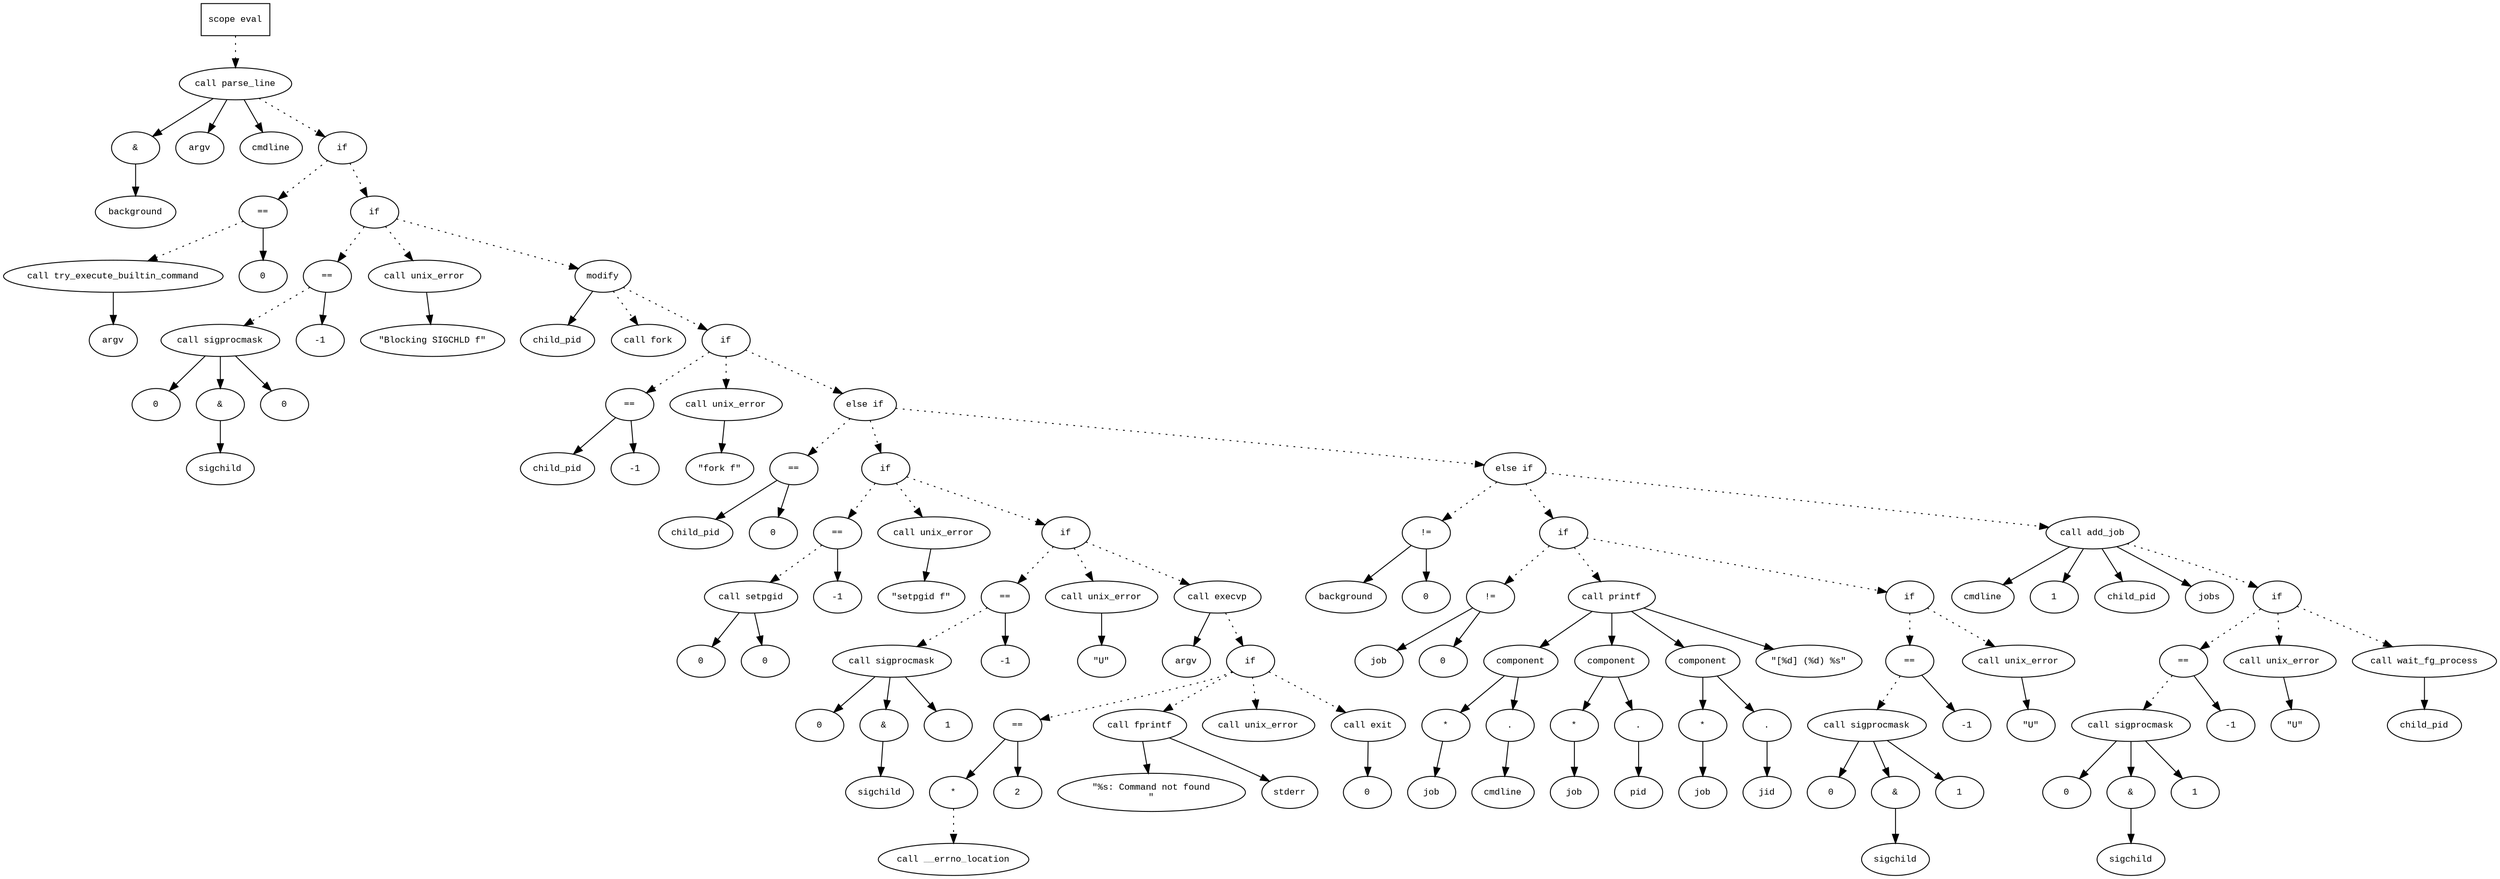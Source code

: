 digraph AST {
  graph [fontname="Times New Roman",fontsize=10];
  node  [fontname="Courier New",fontsize=10];
  edge  [fontname="Times New Roman",fontsize=10];

  node1 [label="scope eval",shape=box];
  node2 [label="call parse_line",shape=ellipse];
  node3 [label="&",shape=ellipse];
  node2 -> node3;
  node4 [label="background",shape=ellipse];
  node3 -> node4;
  node5 [label="argv",shape=ellipse];
  node2 -> node5;
  node6 [label="cmdline",shape=ellipse];
  node2 -> node6;
  node1 -> node2 [style=dotted];
  node7 [label="if",shape=ellipse];
  node2 -> node7 [style=dotted];
  node8 [label="==",shape=ellipse];
  node9 [label="call try_execute_builtin_command",shape=ellipse];
  node10 [label="argv",shape=ellipse];
  node9 -> node10;
  node8 -> node9 [style=dotted];
  node11 [label="0",shape=ellipse];
  node8 -> node11;
  node7 -> node8 [style=dotted];
  node12 [label="if",shape=ellipse];
  node7 -> node12 [style=dotted];
  node13 [label="==",shape=ellipse];
  node14 [label="call sigprocmask",shape=ellipse];
  node15 [label="0",shape=ellipse];
  node14 -> node15;
  node16 [label="&",shape=ellipse];
  node14 -> node16;
  node17 [label="sigchild",shape=ellipse];
  node16 -> node17;
  node18 [label="0",shape=ellipse];
  node14 -> node18;
  node13 -> node14 [style=dotted];
  node19 [label="-1",shape=ellipse];
  node13 -> node19;
  node12 -> node13 [style=dotted];
  node20 [label="call unix_error",shape=ellipse];
  node21 [label="\"Blocking SIGCHLD f\"",shape=ellipse];
  node20 -> node21;
  node12 -> node20 [style=dotted];
  node22 [label="modify",shape=ellipse];
  node23 [label="child_pid",shape=ellipse];
  node22 -> node23;
  node24 [label="call fork",shape=ellipse];
  node22 -> node24 [style=dotted];
  node12 -> node22 [style=dotted];
  node25 [label="if",shape=ellipse];
  node22 -> node25 [style=dotted];
  node26 [label="==",shape=ellipse];
  node27 [label="child_pid",shape=ellipse];
  node26 -> node27;
  node28 [label="-1",shape=ellipse];
  node26 -> node28;
  node25 -> node26 [style=dotted];
  node29 [label="call unix_error",shape=ellipse];
  node30 [label="\"fork f\"",shape=ellipse];
  node29 -> node30;
  node25 -> node29 [style=dotted];
  node31 [label="else if",shape=ellipse];
  node25 -> node31 [style=dotted];
  node32 [label="==",shape=ellipse];
  node33 [label="child_pid",shape=ellipse];
  node32 -> node33;
  node34 [label="0",shape=ellipse];
  node32 -> node34;
  node31 -> node32 [style=dotted];
  node35 [label="if",shape=ellipse];
  node31 -> node35 [style=dotted];
  node36 [label="==",shape=ellipse];
  node37 [label="call setpgid",shape=ellipse];
  node38 [label="0",shape=ellipse];
  node37 -> node38;
  node39 [label="0",shape=ellipse];
  node37 -> node39;
  node36 -> node37 [style=dotted];
  node40 [label="-1",shape=ellipse];
  node36 -> node40;
  node35 -> node36 [style=dotted];
  node41 [label="call unix_error",shape=ellipse];
  node42 [label="\"setpgid f\"",shape=ellipse];
  node41 -> node42;
  node35 -> node41 [style=dotted];
  node43 [label="if",shape=ellipse];
  node35 -> node43 [style=dotted];
  node44 [label="==",shape=ellipse];
  node45 [label="call sigprocmask",shape=ellipse];
  node46 [label="0",shape=ellipse];
  node45 -> node46;
  node47 [label="&",shape=ellipse];
  node45 -> node47;
  node48 [label="sigchild",shape=ellipse];
  node47 -> node48;
  node49 [label="1",shape=ellipse];
  node45 -> node49;
  node44 -> node45 [style=dotted];
  node50 [label="-1",shape=ellipse];
  node44 -> node50;
  node43 -> node44 [style=dotted];
  node51 [label="call unix_error",shape=ellipse];
  node52 [label="\"U\"",shape=ellipse];
  node51 -> node52;
  node43 -> node51 [style=dotted];
  node53 [label="call execvp",shape=ellipse];
  node54 [label="argv",shape=ellipse];
  node53 -> node54;
  node43 -> node53 [style=dotted];
  node55 [label="if",shape=ellipse];
  node53 -> node55 [style=dotted];
  node56 [label="==",shape=ellipse];
  node57 [label="*",shape=ellipse];
  node58 [label="call __errno_location",shape=ellipse];
  node57 -> node58 [style=dotted];
  node56 -> node57;
  node59 [label="2",shape=ellipse];
  node56 -> node59;
  node55 -> node56 [style=dotted];
  node60 [label="call fprintf",shape=ellipse];
  node61 [label="\"%s: Command not found
\"",shape=ellipse];
  node60 -> node61;
  node62 [label="stderr",shape=ellipse];
  node60 -> node62;
  node55 -> node60 [style=dotted];
  node63 [label="call unix_error",shape=ellipse];
  node55 -> node63 [style=dotted];
  node64 [label="call exit",shape=ellipse];
  node65 [label="0",shape=ellipse];
  node64 -> node65;
  node55 -> node64 [style=dotted];
  node66 [label="else if",shape=ellipse];
  node31 -> node66 [style=dotted];
  node67 [label="!=",shape=ellipse];
  node68 [label="background",shape=ellipse];
  node67 -> node68;
  node69 [label="0",shape=ellipse];
  node67 -> node69;
  node66 -> node67 [style=dotted];
  node70 [label="if",shape=ellipse];
  node66 -> node70 [style=dotted];
  node71 [label="!=",shape=ellipse];
  node72 [label="job",shape=ellipse];
  node71 -> node72;
  node73 [label="0",shape=ellipse];
  node71 -> node73;
  node70 -> node71 [style=dotted];
  node74 [label="call printf",shape=ellipse];
  node75 [label="component",shape=ellipse];
  node74 -> node75;
  node76 [label="*",shape=ellipse];
  node77 [label="job",shape=ellipse];
  node76 -> node77;
  node75 -> node76;
  node78 [label=".",shape=ellipse];
  node75 -> node78;
  node79 [label="cmdline",shape=ellipse];
  node78 -> node79;
  node80 [label="component",shape=ellipse];
  node74 -> node80;
  node81 [label="*",shape=ellipse];
  node82 [label="job",shape=ellipse];
  node81 -> node82;
  node80 -> node81;
  node83 [label=".",shape=ellipse];
  node80 -> node83;
  node84 [label="pid",shape=ellipse];
  node83 -> node84;
  node85 [label="component",shape=ellipse];
  node74 -> node85;
  node86 [label="*",shape=ellipse];
  node87 [label="job",shape=ellipse];
  node86 -> node87;
  node85 -> node86;
  node88 [label=".",shape=ellipse];
  node85 -> node88;
  node89 [label="jid",shape=ellipse];
  node88 -> node89;
  node90 [label="\"[%d] (%d) %s\"",shape=ellipse];
  node74 -> node90;
  node70 -> node74 [style=dotted];
  node91 [label="if",shape=ellipse];
  node70 -> node91 [style=dotted];
  node92 [label="==",shape=ellipse];
  node93 [label="call sigprocmask",shape=ellipse];
  node94 [label="0",shape=ellipse];
  node93 -> node94;
  node95 [label="&",shape=ellipse];
  node93 -> node95;
  node96 [label="sigchild",shape=ellipse];
  node95 -> node96;
  node97 [label="1",shape=ellipse];
  node93 -> node97;
  node92 -> node93 [style=dotted];
  node98 [label="-1",shape=ellipse];
  node92 -> node98;
  node91 -> node92 [style=dotted];
  node99 [label="call unix_error",shape=ellipse];
  node100 [label="\"U\"",shape=ellipse];
  node99 -> node100;
  node91 -> node99 [style=dotted];
  node101 [label="call add_job",shape=ellipse];
  node102 [label="cmdline",shape=ellipse];
  node101 -> node102;
  node103 [label="1",shape=ellipse];
  node101 -> node103;
  node104 [label="child_pid",shape=ellipse];
  node101 -> node104;
  node105 [label="jobs",shape=ellipse];
  node101 -> node105;
  node66 -> node101 [style=dotted];
  node106 [label="if",shape=ellipse];
  node101 -> node106 [style=dotted];
  node107 [label="==",shape=ellipse];
  node108 [label="call sigprocmask",shape=ellipse];
  node109 [label="0",shape=ellipse];
  node108 -> node109;
  node110 [label="&",shape=ellipse];
  node108 -> node110;
  node111 [label="sigchild",shape=ellipse];
  node110 -> node111;
  node112 [label="1",shape=ellipse];
  node108 -> node112;
  node107 -> node108 [style=dotted];
  node113 [label="-1",shape=ellipse];
  node107 -> node113;
  node106 -> node107 [style=dotted];
  node114 [label="call unix_error",shape=ellipse];
  node115 [label="\"U\"",shape=ellipse];
  node114 -> node115;
  node106 -> node114 [style=dotted];
  node116 [label="call wait_fg_process",shape=ellipse];
  node117 [label="child_pid",shape=ellipse];
  node116 -> node117;
  node106 -> node116 [style=dotted];
} 